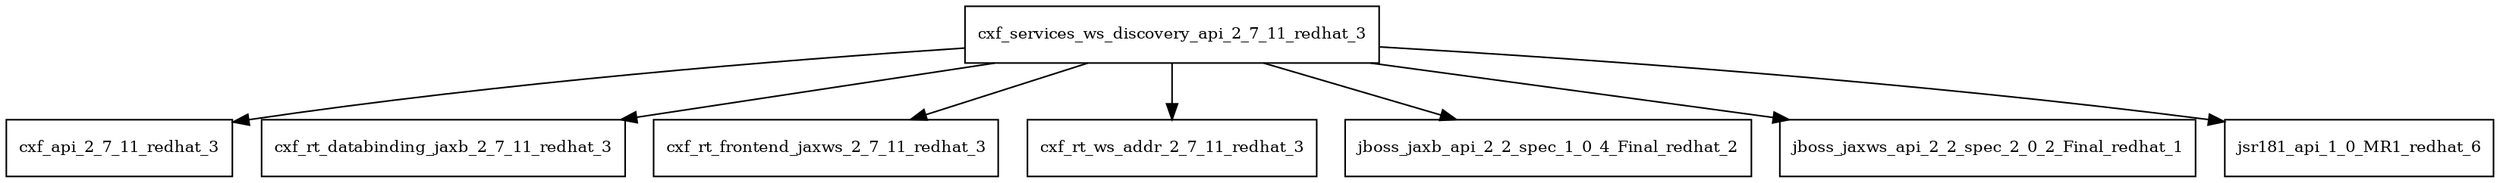 digraph cxf_services_ws_discovery_api_2_7_11_redhat_3_dependencies {
  node [shape = box, fontsize=10.0];
  cxf_services_ws_discovery_api_2_7_11_redhat_3 -> cxf_api_2_7_11_redhat_3;
  cxf_services_ws_discovery_api_2_7_11_redhat_3 -> cxf_rt_databinding_jaxb_2_7_11_redhat_3;
  cxf_services_ws_discovery_api_2_7_11_redhat_3 -> cxf_rt_frontend_jaxws_2_7_11_redhat_3;
  cxf_services_ws_discovery_api_2_7_11_redhat_3 -> cxf_rt_ws_addr_2_7_11_redhat_3;
  cxf_services_ws_discovery_api_2_7_11_redhat_3 -> jboss_jaxb_api_2_2_spec_1_0_4_Final_redhat_2;
  cxf_services_ws_discovery_api_2_7_11_redhat_3 -> jboss_jaxws_api_2_2_spec_2_0_2_Final_redhat_1;
  cxf_services_ws_discovery_api_2_7_11_redhat_3 -> jsr181_api_1_0_MR1_redhat_6;
}
